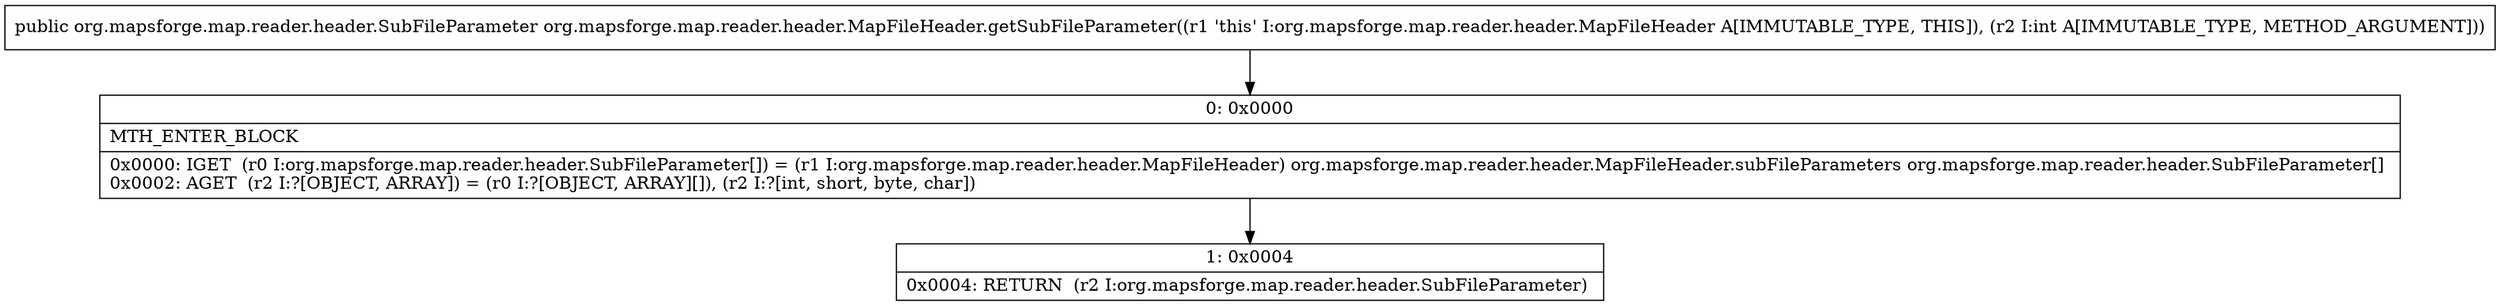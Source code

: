 digraph "CFG fororg.mapsforge.map.reader.header.MapFileHeader.getSubFileParameter(I)Lorg\/mapsforge\/map\/reader\/header\/SubFileParameter;" {
Node_0 [shape=record,label="{0\:\ 0x0000|MTH_ENTER_BLOCK\l|0x0000: IGET  (r0 I:org.mapsforge.map.reader.header.SubFileParameter[]) = (r1 I:org.mapsforge.map.reader.header.MapFileHeader) org.mapsforge.map.reader.header.MapFileHeader.subFileParameters org.mapsforge.map.reader.header.SubFileParameter[] \l0x0002: AGET  (r2 I:?[OBJECT, ARRAY]) = (r0 I:?[OBJECT, ARRAY][]), (r2 I:?[int, short, byte, char]) \l}"];
Node_1 [shape=record,label="{1\:\ 0x0004|0x0004: RETURN  (r2 I:org.mapsforge.map.reader.header.SubFileParameter) \l}"];
MethodNode[shape=record,label="{public org.mapsforge.map.reader.header.SubFileParameter org.mapsforge.map.reader.header.MapFileHeader.getSubFileParameter((r1 'this' I:org.mapsforge.map.reader.header.MapFileHeader A[IMMUTABLE_TYPE, THIS]), (r2 I:int A[IMMUTABLE_TYPE, METHOD_ARGUMENT])) }"];
MethodNode -> Node_0;
Node_0 -> Node_1;
}


